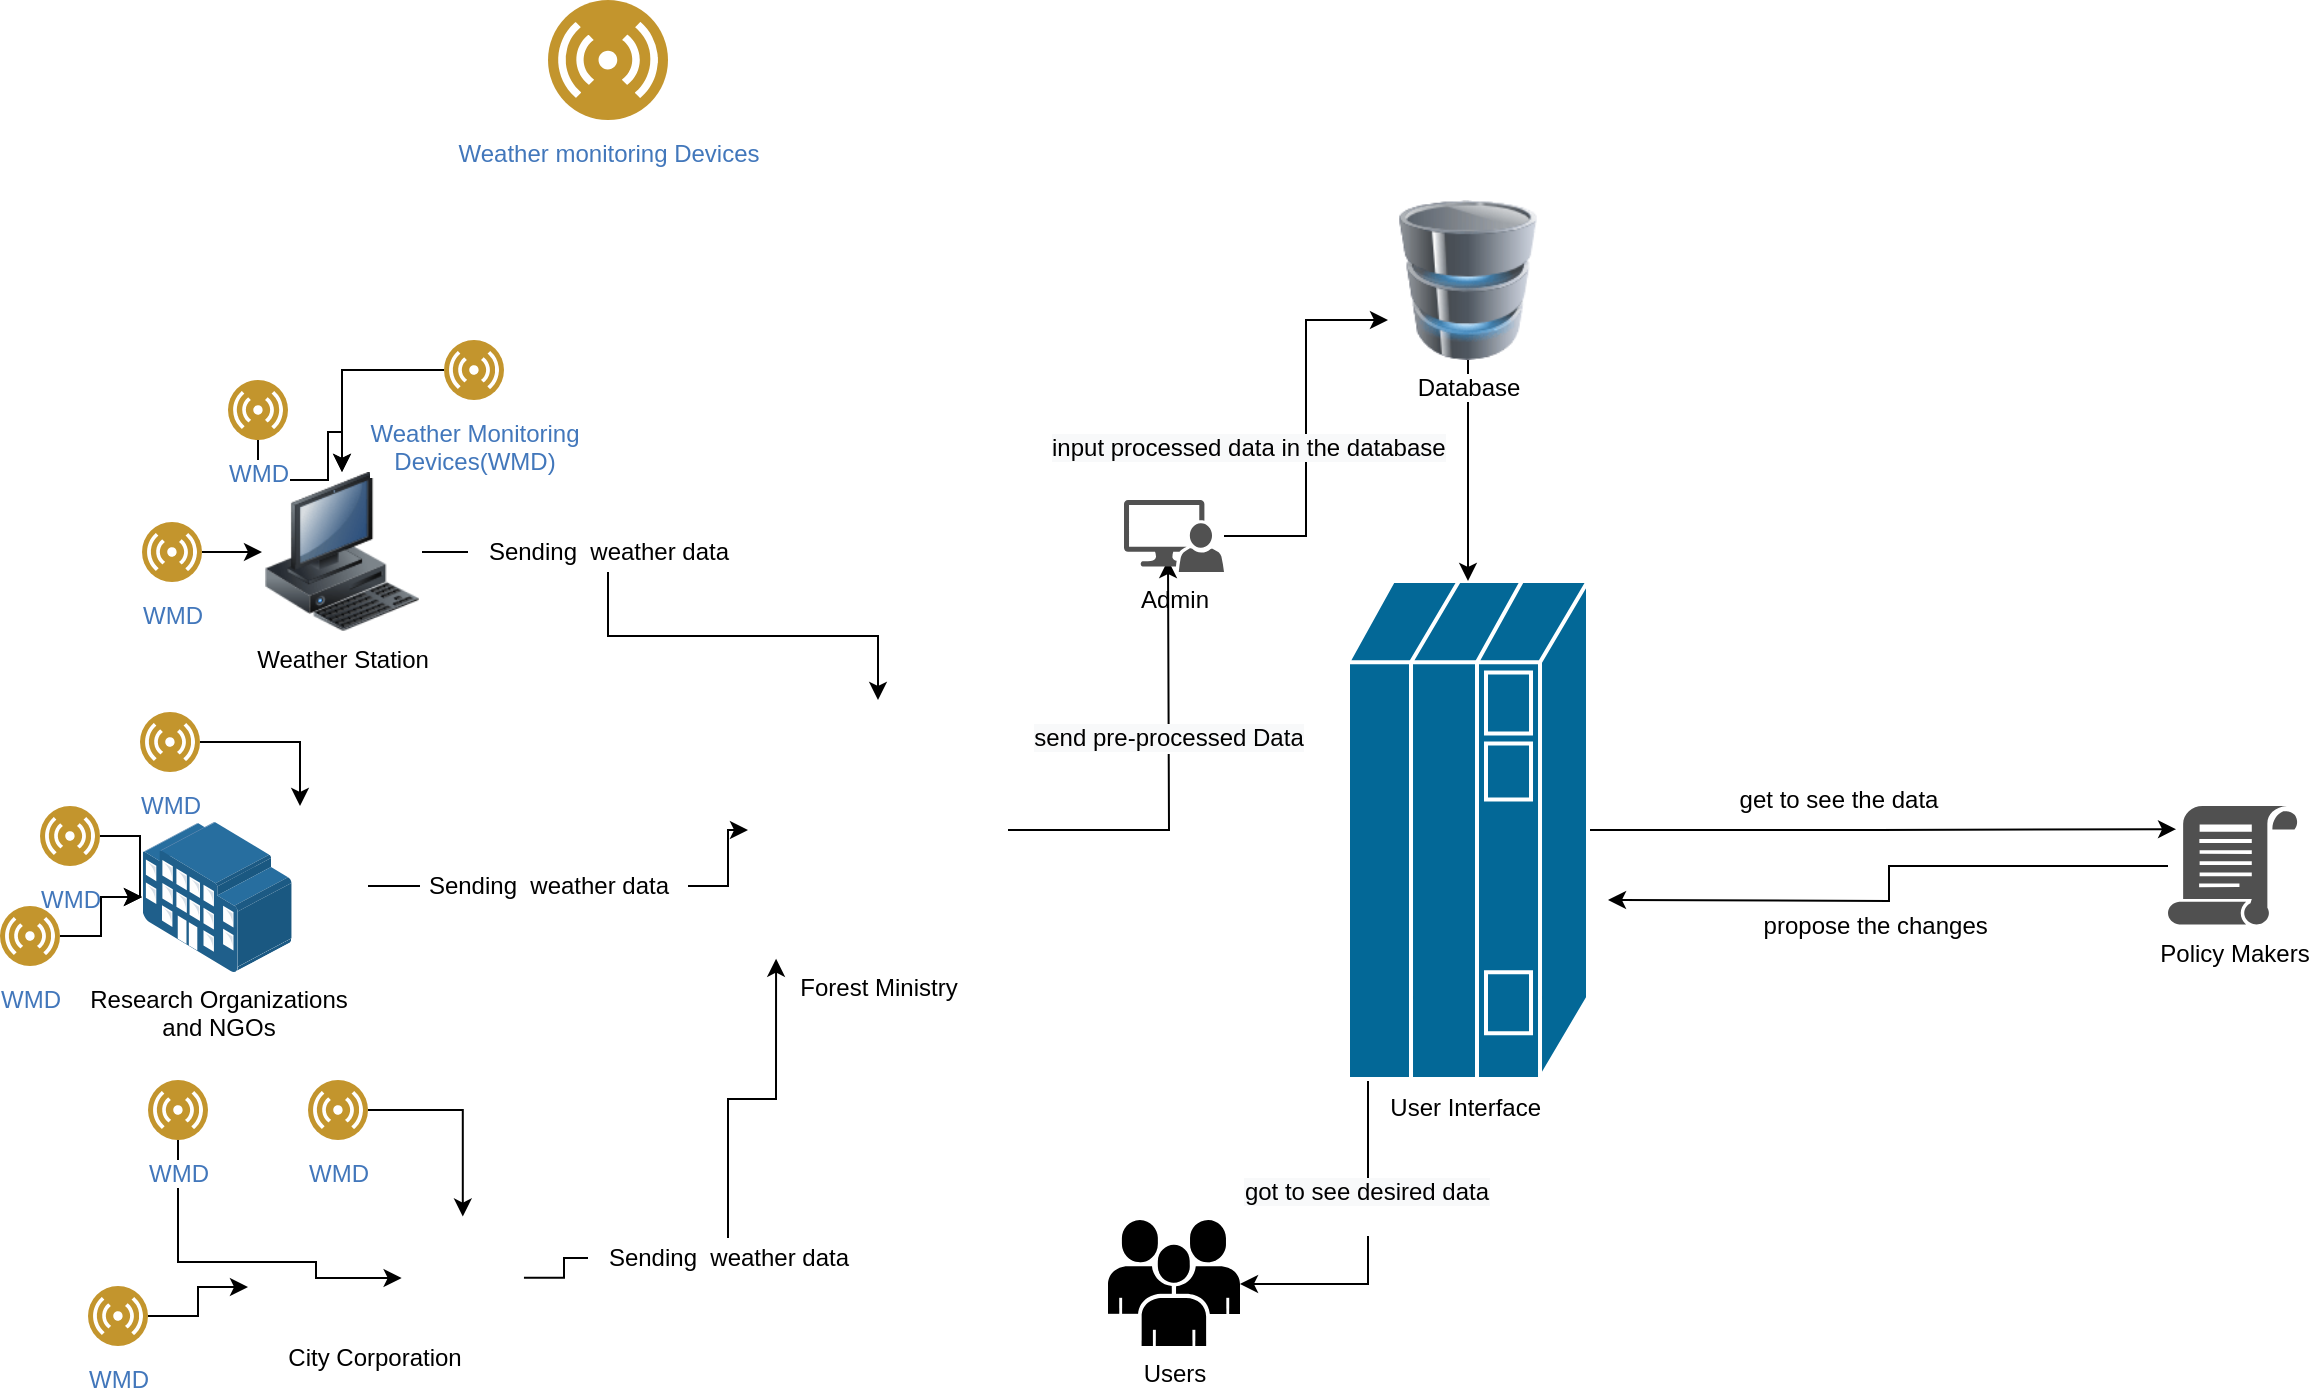 <mxfile version="20.2.2" type="github">
  <diagram id="sPIk70jQrlHUL2haArS1" name="Page-1">
    <mxGraphModel dx="2481" dy="1645" grid="1" gridSize="10" guides="1" tooltips="1" connect="1" arrows="1" fold="1" page="1" pageScale="1" pageWidth="1100" pageHeight="850" math="0" shadow="0">
      <root>
        <mxCell id="0" />
        <mxCell id="1" parent="0" />
        <mxCell id="cs6-1JEtz_wyNW-ZtuaW-1" style="edgeStyle=orthogonalEdgeStyle;rounded=0;orthogonalLoop=1;jettySize=auto;html=1;" edge="1" parent="1" source="cs6-1JEtz_wyNW-ZtuaW-3">
          <mxGeometry relative="1" as="geometry">
            <mxPoint x="520" y="110" as="targetPoint" />
          </mxGeometry>
        </mxCell>
        <mxCell id="cs6-1JEtz_wyNW-ZtuaW-2" value="&lt;span style=&quot;font-size: 12px; background-color: rgb(248, 249, 250);&quot;&gt;send pre-processed Data&lt;/span&gt;" style="edgeLabel;html=1;align=center;verticalAlign=middle;resizable=0;points=[];" connectable="0" vertex="1" parent="cs6-1JEtz_wyNW-ZtuaW-1">
          <mxGeometry x="0.174" y="1" relative="1" as="geometry">
            <mxPoint as="offset" />
          </mxGeometry>
        </mxCell>
        <mxCell id="cs6-1JEtz_wyNW-ZtuaW-3" value="Forest Ministry" style="shape=image;html=1;verticalAlign=top;verticalLabelPosition=bottom;labelBackgroundColor=#ffffff;imageAspect=0;aspect=fixed;image=https://cdn2.iconfinder.com/data/icons/web-development-and-studio/512/118_forest_camping_jungle_tree_pines_camping_camp-128.png" vertex="1" parent="1">
          <mxGeometry x="310" y="180" width="130" height="130" as="geometry" />
        </mxCell>
        <mxCell id="cs6-1JEtz_wyNW-ZtuaW-4" value="" style="edgeStyle=orthogonalEdgeStyle;rounded=0;orthogonalLoop=1;jettySize=auto;html=1;" edge="1" parent="1" target="cs6-1JEtz_wyNW-ZtuaW-14">
          <mxGeometry relative="1" as="geometry">
            <mxPoint x="620" y="370" as="sourcePoint" />
            <Array as="points">
              <mxPoint x="620" y="472" />
            </Array>
          </mxGeometry>
        </mxCell>
        <mxCell id="cs6-1JEtz_wyNW-ZtuaW-5" value="&lt;span style=&quot;font-size: 12px; background-color: rgb(248, 249, 250);&quot;&gt;got to see desired data&lt;br&gt;&lt;br&gt;&lt;/span&gt;" style="edgeLabel;html=1;align=center;verticalAlign=middle;resizable=0;points=[];" connectable="0" vertex="1" parent="cs6-1JEtz_wyNW-ZtuaW-4">
          <mxGeometry x="-0.241" y="-1" relative="1" as="geometry">
            <mxPoint as="offset" />
          </mxGeometry>
        </mxCell>
        <mxCell id="cs6-1JEtz_wyNW-ZtuaW-6" style="edgeStyle=orthogonalEdgeStyle;rounded=0;orthogonalLoop=1;jettySize=auto;html=1;entryX=0.062;entryY=0.193;entryDx=0;entryDy=0;entryPerimeter=0;" edge="1" parent="1" source="cs6-1JEtz_wyNW-ZtuaW-7" target="cs6-1JEtz_wyNW-ZtuaW-13">
          <mxGeometry relative="1" as="geometry" />
        </mxCell>
        <mxCell id="cs6-1JEtz_wyNW-ZtuaW-7" value="User Interface&amp;nbsp;" style="shape=mxgraph.cisco.misc.front_end_processor;html=1;pointerEvents=1;dashed=0;fillColor=#036897;strokeColor=#ffffff;strokeWidth=2;verticalLabelPosition=bottom;verticalAlign=top;align=center;outlineConnect=0;" vertex="1" parent="1">
          <mxGeometry x="610" y="120.5" width="120" height="249" as="geometry" />
        </mxCell>
        <mxCell id="cs6-1JEtz_wyNW-ZtuaW-8" value="" style="edgeStyle=orthogonalEdgeStyle;rounded=0;orthogonalLoop=1;jettySize=auto;html=1;" edge="1" parent="1" source="cs6-1JEtz_wyNW-ZtuaW-9" target="cs6-1JEtz_wyNW-ZtuaW-7">
          <mxGeometry relative="1" as="geometry">
            <mxPoint x="620" y="60" as="targetPoint" />
          </mxGeometry>
        </mxCell>
        <mxCell id="cs6-1JEtz_wyNW-ZtuaW-9" value="Database" style="image;html=1;image=img/lib/clip_art/computers/Database_128x128.png" vertex="1" parent="1">
          <mxGeometry x="630" y="-70" width="80" height="80" as="geometry" />
        </mxCell>
        <mxCell id="cs6-1JEtz_wyNW-ZtuaW-10" style="edgeStyle=orthogonalEdgeStyle;rounded=0;orthogonalLoop=1;jettySize=auto;html=1;entryX=0;entryY=0.75;entryDx=0;entryDy=0;" edge="1" parent="1" source="cs6-1JEtz_wyNW-ZtuaW-11" target="cs6-1JEtz_wyNW-ZtuaW-9">
          <mxGeometry relative="1" as="geometry" />
        </mxCell>
        <mxCell id="cs6-1JEtz_wyNW-ZtuaW-11" value="Admin" style="sketch=0;pointerEvents=1;shadow=0;dashed=0;html=1;strokeColor=none;labelPosition=center;verticalLabelPosition=bottom;verticalAlign=top;align=center;fillColor=#515151;shape=mxgraph.mscae.system_center.admin_console" vertex="1" parent="1">
          <mxGeometry x="498" y="80" width="50" height="36" as="geometry" />
        </mxCell>
        <mxCell id="cs6-1JEtz_wyNW-ZtuaW-12" style="edgeStyle=orthogonalEdgeStyle;rounded=0;orthogonalLoop=1;jettySize=auto;html=1;" edge="1" parent="1" source="cs6-1JEtz_wyNW-ZtuaW-13">
          <mxGeometry relative="1" as="geometry">
            <mxPoint x="740" y="280" as="targetPoint" />
          </mxGeometry>
        </mxCell>
        <mxCell id="cs6-1JEtz_wyNW-ZtuaW-13" value="Policy Makers" style="sketch=0;pointerEvents=1;shadow=0;dashed=0;html=1;strokeColor=none;labelPosition=center;verticalLabelPosition=bottom;verticalAlign=top;align=center;fillColor=#505050;shape=mxgraph.mscae.intune.policy" vertex="1" parent="1">
          <mxGeometry x="1020" y="233" width="65" height="60" as="geometry" />
        </mxCell>
        <mxCell id="cs6-1JEtz_wyNW-ZtuaW-14" value="Users" style="outlineConnect=0;dashed=0;verticalLabelPosition=bottom;verticalAlign=top;align=center;html=1;shape=mxgraph.aws3.users;fillColor=#000000;gradientColor=none;" vertex="1" parent="1">
          <mxGeometry x="490" y="440" width="66" height="63" as="geometry" />
        </mxCell>
        <mxCell id="cs6-1JEtz_wyNW-ZtuaW-15" value="" style="group" connectable="0" vertex="1" parent="1">
          <mxGeometry x="-64" y="210" width="211" height="106" as="geometry" />
        </mxCell>
        <mxCell id="cs6-1JEtz_wyNW-ZtuaW-16" value="" style="edgeStyle=orthogonalEdgeStyle;rounded=0;orthogonalLoop=1;jettySize=auto;html=1;" edge="1" parent="cs6-1JEtz_wyNW-ZtuaW-15" source="cs6-1JEtz_wyNW-ZtuaW-17" target="cs6-1JEtz_wyNW-ZtuaW-24">
          <mxGeometry relative="1" as="geometry" />
        </mxCell>
        <mxCell id="cs6-1JEtz_wyNW-ZtuaW-17" value="WMD" style="aspect=fixed;perimeter=ellipsePerimeter;html=1;align=center;shadow=0;dashed=0;fontColor=#4277BB;labelBackgroundColor=#ffffff;fontSize=12;spacingTop=3;image;image=img/lib/ibm/users/sensor.svg;" vertex="1" parent="cs6-1JEtz_wyNW-ZtuaW-15">
          <mxGeometry x="20" y="23" width="30" height="30" as="geometry" />
        </mxCell>
        <mxCell id="cs6-1JEtz_wyNW-ZtuaW-18" value="" style="edgeStyle=orthogonalEdgeStyle;rounded=0;orthogonalLoop=1;jettySize=auto;html=1;" edge="1" parent="cs6-1JEtz_wyNW-ZtuaW-15" source="cs6-1JEtz_wyNW-ZtuaW-19" target="cs6-1JEtz_wyNW-ZtuaW-23">
          <mxGeometry relative="1" as="geometry" />
        </mxCell>
        <mxCell id="cs6-1JEtz_wyNW-ZtuaW-19" value="WMD" style="aspect=fixed;perimeter=ellipsePerimeter;html=1;align=center;shadow=0;dashed=0;fontColor=#4277BB;labelBackgroundColor=#ffffff;fontSize=12;spacingTop=3;image;image=img/lib/ibm/users/sensor.svg;" vertex="1" parent="cs6-1JEtz_wyNW-ZtuaW-15">
          <mxGeometry x="70" y="-24" width="30" height="30" as="geometry" />
        </mxCell>
        <mxCell id="cs6-1JEtz_wyNW-ZtuaW-20" value="" style="edgeStyle=orthogonalEdgeStyle;rounded=0;orthogonalLoop=1;jettySize=auto;html=1;" edge="1" parent="cs6-1JEtz_wyNW-ZtuaW-15" source="cs6-1JEtz_wyNW-ZtuaW-21" target="cs6-1JEtz_wyNW-ZtuaW-24">
          <mxGeometry relative="1" as="geometry" />
        </mxCell>
        <mxCell id="cs6-1JEtz_wyNW-ZtuaW-21" value="WMD" style="aspect=fixed;perimeter=ellipsePerimeter;html=1;align=center;shadow=0;dashed=0;fontColor=#4277BB;labelBackgroundColor=#ffffff;fontSize=12;spacingTop=3;image;image=img/lib/ibm/users/sensor.svg;" vertex="1" parent="cs6-1JEtz_wyNW-ZtuaW-15">
          <mxGeometry y="73" width="30" height="30" as="geometry" />
        </mxCell>
        <mxCell id="cs6-1JEtz_wyNW-ZtuaW-22" value="" style="group" connectable="0" vertex="1" parent="cs6-1JEtz_wyNW-ZtuaW-15">
          <mxGeometry x="71" y="23" width="140" height="83" as="geometry" />
        </mxCell>
        <mxCell id="cs6-1JEtz_wyNW-ZtuaW-23" value="" style="shape=image;html=1;verticalAlign=top;verticalLabelPosition=bottom;labelBackgroundColor=#ffffff;imageAspect=0;aspect=fixed;image=https://cdn2.iconfinder.com/data/icons/business-and-education-1/512/126_building_smart_city_technology_satellite_corporation_technology_smart-128.png;fillColor=#000000;" vertex="1" parent="cs6-1JEtz_wyNW-ZtuaW-22">
          <mxGeometry x="39" width="80" height="80" as="geometry" />
        </mxCell>
        <mxCell id="cs6-1JEtz_wyNW-ZtuaW-24" value="Research Organizations &lt;br&gt;and NGOs" style="points=[];aspect=fixed;html=1;align=center;shadow=0;dashed=0;image;image=img/lib/allied_telesis/buildings/Large_Building.svg;" vertex="1" parent="cs6-1JEtz_wyNW-ZtuaW-22">
          <mxGeometry y="8" width="75" height="75" as="geometry" />
        </mxCell>
        <mxCell id="cs6-1JEtz_wyNW-ZtuaW-25" value="" style="group" connectable="0" vertex="1" parent="1">
          <mxGeometry x="7" y="20" width="140" height="126" as="geometry" />
        </mxCell>
        <mxCell id="cs6-1JEtz_wyNW-ZtuaW-26" value="" style="edgeStyle=orthogonalEdgeStyle;rounded=0;orthogonalLoop=1;jettySize=auto;html=1;" edge="1" parent="cs6-1JEtz_wyNW-ZtuaW-25" source="cs6-1JEtz_wyNW-ZtuaW-27" target="cs6-1JEtz_wyNW-ZtuaW-30">
          <mxGeometry relative="1" as="geometry" />
        </mxCell>
        <mxCell id="cs6-1JEtz_wyNW-ZtuaW-27" value="WMD" style="aspect=fixed;perimeter=ellipsePerimeter;html=1;align=center;shadow=0;dashed=0;fontColor=#4277BB;labelBackgroundColor=#ffffff;fontSize=12;spacingTop=3;image;image=img/lib/ibm/users/sensor.svg;" vertex="1" parent="cs6-1JEtz_wyNW-ZtuaW-25">
          <mxGeometry y="71" width="30" height="30" as="geometry" />
        </mxCell>
        <mxCell id="cs6-1JEtz_wyNW-ZtuaW-28" value="" style="edgeStyle=orthogonalEdgeStyle;rounded=0;orthogonalLoop=1;jettySize=auto;html=1;" edge="1" parent="cs6-1JEtz_wyNW-ZtuaW-25" source="cs6-1JEtz_wyNW-ZtuaW-29" target="cs6-1JEtz_wyNW-ZtuaW-30">
          <mxGeometry relative="1" as="geometry" />
        </mxCell>
        <mxCell id="cs6-1JEtz_wyNW-ZtuaW-29" value="WMD" style="aspect=fixed;perimeter=ellipsePerimeter;html=1;align=center;shadow=0;dashed=0;fontColor=#4277BB;labelBackgroundColor=#ffffff;fontSize=12;spacingTop=3;image;image=img/lib/ibm/users/sensor.svg;" vertex="1" parent="cs6-1JEtz_wyNW-ZtuaW-25">
          <mxGeometry x="43" width="30" height="30" as="geometry" />
        </mxCell>
        <object label="Weather Station" Workstation="" id="cs6-1JEtz_wyNW-ZtuaW-30">
          <mxCell style="image;html=1;image=img/lib/clip_art/computers/Workstation_128x128.png" vertex="1" parent="cs6-1JEtz_wyNW-ZtuaW-25">
            <mxGeometry x="60" y="46" width="80" height="80" as="geometry" />
          </mxCell>
        </object>
        <mxCell id="cs6-1JEtz_wyNW-ZtuaW-31" value="Weather monitoring Devices" style="aspect=fixed;perimeter=ellipsePerimeter;html=1;align=center;shadow=0;dashed=0;fontColor=#4277BB;labelBackgroundColor=#ffffff;fontSize=12;spacingTop=3;image;image=img/lib/ibm/users/sensor.svg;fillColor=#000000;" vertex="1" parent="1">
          <mxGeometry x="210" y="-170" width="60" height="60" as="geometry" />
        </mxCell>
        <mxCell id="cs6-1JEtz_wyNW-ZtuaW-32" value="" style="edgeStyle=orthogonalEdgeStyle;rounded=0;orthogonalLoop=1;jettySize=auto;html=1;" edge="1" parent="1" source="cs6-1JEtz_wyNW-ZtuaW-33" target="cs6-1JEtz_wyNW-ZtuaW-30">
          <mxGeometry relative="1" as="geometry" />
        </mxCell>
        <mxCell id="cs6-1JEtz_wyNW-ZtuaW-33" value="Weather Monitoring &lt;br&gt;Devices(WMD)" style="aspect=fixed;perimeter=ellipsePerimeter;html=1;align=center;shadow=0;dashed=0;fontColor=#4277BB;labelBackgroundColor=#ffffff;fontSize=12;spacingTop=3;image;image=img/lib/ibm/users/sensor.svg;" vertex="1" parent="1">
          <mxGeometry x="158" width="30" height="30" as="geometry" />
        </mxCell>
        <mxCell id="cs6-1JEtz_wyNW-ZtuaW-34" value="" style="group" connectable="0" vertex="1" parent="1">
          <mxGeometry x="60" y="408" width="138" height="102" as="geometry" />
        </mxCell>
        <mxCell id="cs6-1JEtz_wyNW-ZtuaW-35" value="City Corporation" style="shape=image;html=1;verticalAlign=top;verticalLabelPosition=bottom;labelBackgroundColor=#ffffff;imageAspect=0;aspect=fixed;image=https://cdn0.iconfinder.com/data/icons/analytic-investment-and-balanced-scorecard/512/33_Architecture_and_City_Buildings_Canada_Tower_Landmark-128.png;fillColor=#000000;" vertex="1" parent="cs6-1JEtz_wyNW-ZtuaW-34">
          <mxGeometry x="19.714" width="86.975" height="86.975" as="geometry" />
        </mxCell>
        <mxCell id="cs6-1JEtz_wyNW-ZtuaW-36" value="" style="shape=image;html=1;verticalAlign=top;verticalLabelPosition=bottom;labelBackgroundColor=#ffffff;imageAspect=0;aspect=fixed;image=https://cdn2.iconfinder.com/data/icons/boxicons-regular-vol-1/24/bx-buildings-128.png;fillColor=#000000;" vertex="1" parent="cs6-1JEtz_wyNW-ZtuaW-34">
          <mxGeometry y="42.387" width="46.206" height="46.206" as="geometry" />
        </mxCell>
        <mxCell id="cs6-1JEtz_wyNW-ZtuaW-37" value="" style="shape=image;html=1;verticalAlign=top;verticalLabelPosition=bottom;labelBackgroundColor=#ffffff;imageAspect=0;aspect=fixed;image=https://cdn1.iconfinder.com/data/icons/software-engineering-and-video-gaming/512/501_Buildings_city_sensor_smart_urban_Hardware_Engineering_Internet-128.png;fillColor=#000000;" vertex="1" parent="cs6-1JEtz_wyNW-ZtuaW-34">
          <mxGeometry x="76.818" y="30.281" width="61.155" height="61.155" as="geometry" />
        </mxCell>
        <mxCell id="cs6-1JEtz_wyNW-ZtuaW-38" value="" style="edgeStyle=orthogonalEdgeStyle;rounded=0;orthogonalLoop=1;jettySize=auto;html=1;" edge="1" parent="1" source="cs6-1JEtz_wyNW-ZtuaW-39" target="cs6-1JEtz_wyNW-ZtuaW-37">
          <mxGeometry relative="1" as="geometry" />
        </mxCell>
        <mxCell id="cs6-1JEtz_wyNW-ZtuaW-39" value="WMD" style="aspect=fixed;perimeter=ellipsePerimeter;html=1;align=center;shadow=0;dashed=0;fontColor=#4277BB;labelBackgroundColor=#ffffff;fontSize=12;spacingTop=3;image;image=img/lib/ibm/users/sensor.svg;" vertex="1" parent="1">
          <mxGeometry x="90" y="370" width="30" height="30" as="geometry" />
        </mxCell>
        <mxCell id="cs6-1JEtz_wyNW-ZtuaW-40" value="" style="edgeStyle=orthogonalEdgeStyle;rounded=0;orthogonalLoop=1;jettySize=auto;html=1;" edge="1" parent="1" source="cs6-1JEtz_wyNW-ZtuaW-41" target="cs6-1JEtz_wyNW-ZtuaW-37">
          <mxGeometry relative="1" as="geometry">
            <Array as="points">
              <mxPoint x="94" y="461" />
              <mxPoint x="94" y="469" />
            </Array>
          </mxGeometry>
        </mxCell>
        <mxCell id="cs6-1JEtz_wyNW-ZtuaW-41" value="WMD" style="aspect=fixed;perimeter=ellipsePerimeter;html=1;align=center;shadow=0;dashed=0;fontColor=#4277BB;labelBackgroundColor=#ffffff;fontSize=12;spacingTop=3;image;image=img/lib/ibm/users/sensor.svg;" vertex="1" parent="1">
          <mxGeometry x="10" y="370" width="30" height="30" as="geometry" />
        </mxCell>
        <mxCell id="cs6-1JEtz_wyNW-ZtuaW-42" value="" style="edgeStyle=orthogonalEdgeStyle;rounded=0;orthogonalLoop=1;jettySize=auto;html=1;" edge="1" parent="1" source="cs6-1JEtz_wyNW-ZtuaW-43" target="cs6-1JEtz_wyNW-ZtuaW-36">
          <mxGeometry relative="1" as="geometry" />
        </mxCell>
        <mxCell id="cs6-1JEtz_wyNW-ZtuaW-43" value="WMD" style="aspect=fixed;perimeter=ellipsePerimeter;html=1;align=center;shadow=0;dashed=0;fontColor=#4277BB;labelBackgroundColor=#ffffff;fontSize=12;spacingTop=3;image;image=img/lib/ibm/users/sensor.svg;" vertex="1" parent="1">
          <mxGeometry x="-20" y="473" width="30" height="30" as="geometry" />
        </mxCell>
        <mxCell id="cs6-1JEtz_wyNW-ZtuaW-44" value="" style="edgeStyle=orthogonalEdgeStyle;rounded=0;orthogonalLoop=1;jettySize=auto;html=1;startArrow=none;" edge="1" parent="1" source="cs6-1JEtz_wyNW-ZtuaW-52" target="cs6-1JEtz_wyNW-ZtuaW-3">
          <mxGeometry relative="1" as="geometry">
            <mxPoint x="227" y="106" as="targetPoint" />
          </mxGeometry>
        </mxCell>
        <mxCell id="cs6-1JEtz_wyNW-ZtuaW-45" value="" style="edgeStyle=orthogonalEdgeStyle;rounded=0;orthogonalLoop=1;jettySize=auto;html=1;startArrow=none;" edge="1" parent="1" source="cs6-1JEtz_wyNW-ZtuaW-50" target="cs6-1JEtz_wyNW-ZtuaW-3">
          <mxGeometry relative="1" as="geometry" />
        </mxCell>
        <mxCell id="cs6-1JEtz_wyNW-ZtuaW-46" value="" style="edgeStyle=orthogonalEdgeStyle;rounded=0;orthogonalLoop=1;jettySize=auto;html=1;startArrow=none;entryX=0.108;entryY=0.995;entryDx=0;entryDy=0;entryPerimeter=0;" edge="1" parent="1" source="cs6-1JEtz_wyNW-ZtuaW-48" target="cs6-1JEtz_wyNW-ZtuaW-3">
          <mxGeometry relative="1" as="geometry">
            <mxPoint x="280.55" y="468.859" as="targetPoint" />
          </mxGeometry>
        </mxCell>
        <mxCell id="cs6-1JEtz_wyNW-ZtuaW-47" value="" style="shape=waypoint;sketch=0;size=6;pointerEvents=1;points=[];fillColor=#036897;resizable=0;rotatable=0;perimeter=centerPerimeter;snapToPoint=1;verticalAlign=top;strokeColor=#ffffff;dashed=0;strokeWidth=2;" vertex="1" parent="1">
          <mxGeometry x="880" y="200" width="40" height="40" as="geometry" />
        </mxCell>
        <mxCell id="cs6-1JEtz_wyNW-ZtuaW-48" value="Sending&amp;nbsp; weather data" style="text;html=1;align=center;verticalAlign=middle;resizable=0;points=[];autosize=1;strokeColor=none;fillColor=none;" vertex="1" parent="1">
          <mxGeometry x="230" y="449" width="140" height="20" as="geometry" />
        </mxCell>
        <mxCell id="cs6-1JEtz_wyNW-ZtuaW-49" value="" style="edgeStyle=orthogonalEdgeStyle;rounded=0;orthogonalLoop=1;jettySize=auto;html=1;endArrow=none;" edge="1" parent="1" source="cs6-1JEtz_wyNW-ZtuaW-37" target="cs6-1JEtz_wyNW-ZtuaW-48">
          <mxGeometry relative="1" as="geometry">
            <mxPoint x="325" y="316" as="targetPoint" />
            <mxPoint x="197.972" y="468.9" as="sourcePoint" />
          </mxGeometry>
        </mxCell>
        <mxCell id="cs6-1JEtz_wyNW-ZtuaW-50" value="Sending&amp;nbsp; weather data&lt;br&gt;" style="text;html=1;align=center;verticalAlign=middle;resizable=0;points=[];autosize=1;strokeColor=none;fillColor=none;" vertex="1" parent="1">
          <mxGeometry x="140" y="263" width="140" height="20" as="geometry" />
        </mxCell>
        <mxCell id="cs6-1JEtz_wyNW-ZtuaW-51" value="" style="edgeStyle=orthogonalEdgeStyle;rounded=0;orthogonalLoop=1;jettySize=auto;html=1;endArrow=none;" edge="1" parent="1" source="cs6-1JEtz_wyNW-ZtuaW-23" target="cs6-1JEtz_wyNW-ZtuaW-50">
          <mxGeometry relative="1" as="geometry">
            <mxPoint x="126" y="273" as="sourcePoint" />
            <mxPoint x="260" y="251" as="targetPoint" />
          </mxGeometry>
        </mxCell>
        <mxCell id="cs6-1JEtz_wyNW-ZtuaW-52" value="Sending&amp;nbsp; weather data" style="text;html=1;align=center;verticalAlign=middle;resizable=0;points=[];autosize=1;strokeColor=none;fillColor=none;" vertex="1" parent="1">
          <mxGeometry x="170" y="96" width="140" height="20" as="geometry" />
        </mxCell>
        <mxCell id="cs6-1JEtz_wyNW-ZtuaW-53" value="" style="edgeStyle=orthogonalEdgeStyle;rounded=0;orthogonalLoop=1;jettySize=auto;html=1;endArrow=none;" edge="1" parent="1" source="cs6-1JEtz_wyNW-ZtuaW-30" target="cs6-1JEtz_wyNW-ZtuaW-52">
          <mxGeometry relative="1" as="geometry">
            <mxPoint x="325" y="186" as="targetPoint" />
            <mxPoint x="147" y="106" as="sourcePoint" />
          </mxGeometry>
        </mxCell>
        <mxCell id="cs6-1JEtz_wyNW-ZtuaW-54" value="get to see the data" style="text;html=1;align=center;verticalAlign=middle;resizable=0;points=[];autosize=1;strokeColor=none;fillColor=none;" vertex="1" parent="1">
          <mxGeometry x="800" y="220" width="110" height="20" as="geometry" />
        </mxCell>
        <mxCell id="cs6-1JEtz_wyNW-ZtuaW-55" value="propose the changes&amp;nbsp;" style="text;html=1;align=center;verticalAlign=middle;resizable=0;points=[];autosize=1;strokeColor=none;fillColor=none;" vertex="1" parent="1">
          <mxGeometry x="810" y="283" width="130" height="20" as="geometry" />
        </mxCell>
        <mxCell id="cs6-1JEtz_wyNW-ZtuaW-56" value="&lt;span style=&quot;color: rgb(0, 0, 0); font-family: Helvetica; font-size: 12px; font-style: normal; font-variant-ligatures: normal; font-variant-caps: normal; font-weight: 400; letter-spacing: normal; orphans: 2; text-align: center; text-indent: 0px; text-transform: none; widows: 2; word-spacing: 0px; -webkit-text-stroke-width: 0px; background-color: rgb(248, 249, 250); text-decoration-thickness: initial; text-decoration-style: initial; text-decoration-color: initial; float: none; display: inline !important;&quot;&gt;input processed data in the database&lt;/span&gt;" style="text;whiteSpace=wrap;html=1;" vertex="1" parent="1">
          <mxGeometry x="460" y="40" width="220" height="30" as="geometry" />
        </mxCell>
      </root>
    </mxGraphModel>
  </diagram>
</mxfile>
